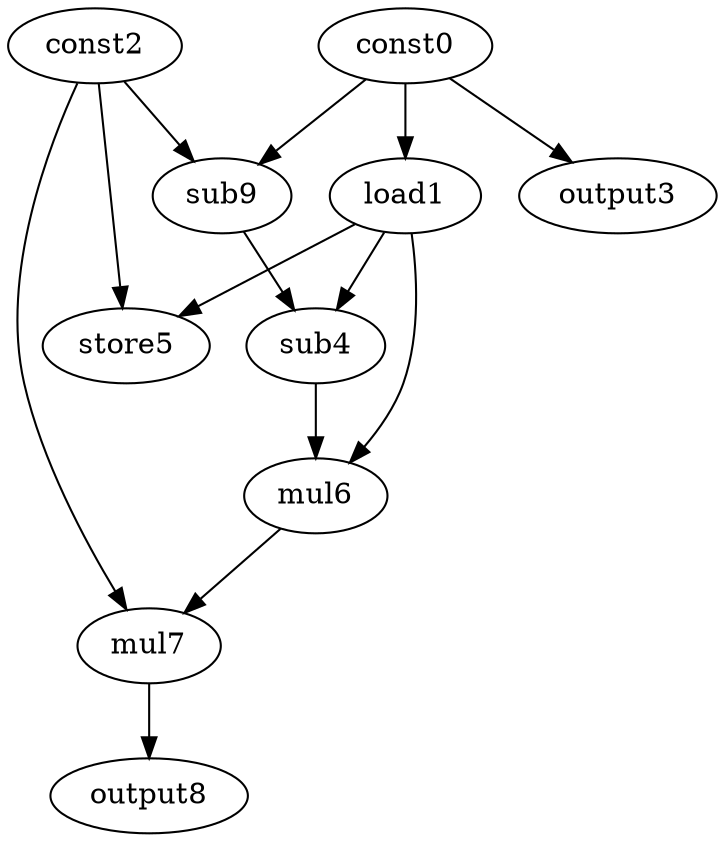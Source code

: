 digraph G { 
const0[opcode=const]; 
load1[opcode=load]; 
const2[opcode=const]; 
output3[opcode=output]; 
sub4[opcode=sub]; 
store5[opcode=store]; 
mul6[opcode=mul]; 
mul7[opcode=mul]; 
output8[opcode=output]; 
sub9[opcode=sub]; 
const0->load1[operand=0];
const0->output3[operand=0];
const0->sub9[operand=0];
const2->sub9[operand=1];
load1->sub4[operand=0];
sub9->sub4[operand=1];
load1->store5[operand=0];
const2->store5[operand=1];
load1->mul6[operand=0];
sub4->mul6[operand=1];
const2->mul7[operand=0];
mul6->mul7[operand=1];
mul7->output8[operand=0];
}
